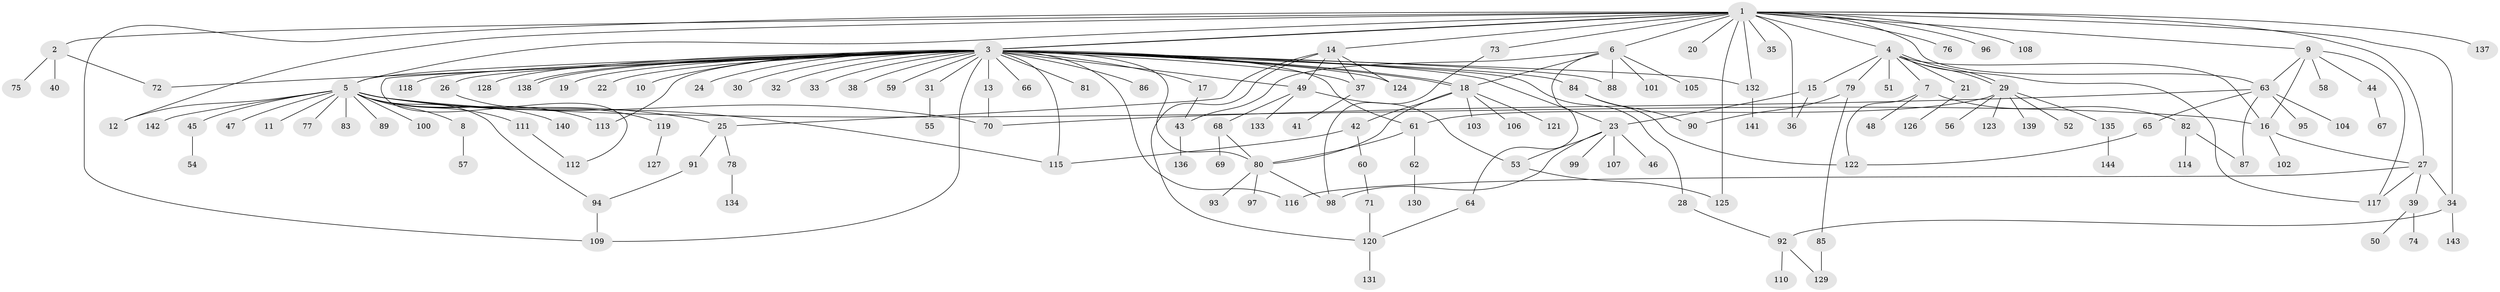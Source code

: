 // coarse degree distribution, {28: 0.008620689655172414, 4: 0.04310344827586207, 41: 0.008620689655172414, 11: 0.008620689655172414, 21: 0.008620689655172414, 2: 0.2413793103448276, 6: 0.05172413793103448, 1: 0.5258620689655172, 3: 0.06896551724137931, 7: 0.017241379310344827, 8: 0.017241379310344827}
// Generated by graph-tools (version 1.1) at 2025/23/03/03/25 07:23:49]
// undirected, 144 vertices, 193 edges
graph export_dot {
graph [start="1"]
  node [color=gray90,style=filled];
  1;
  2;
  3;
  4;
  5;
  6;
  7;
  8;
  9;
  10;
  11;
  12;
  13;
  14;
  15;
  16;
  17;
  18;
  19;
  20;
  21;
  22;
  23;
  24;
  25;
  26;
  27;
  28;
  29;
  30;
  31;
  32;
  33;
  34;
  35;
  36;
  37;
  38;
  39;
  40;
  41;
  42;
  43;
  44;
  45;
  46;
  47;
  48;
  49;
  50;
  51;
  52;
  53;
  54;
  55;
  56;
  57;
  58;
  59;
  60;
  61;
  62;
  63;
  64;
  65;
  66;
  67;
  68;
  69;
  70;
  71;
  72;
  73;
  74;
  75;
  76;
  77;
  78;
  79;
  80;
  81;
  82;
  83;
  84;
  85;
  86;
  87;
  88;
  89;
  90;
  91;
  92;
  93;
  94;
  95;
  96;
  97;
  98;
  99;
  100;
  101;
  102;
  103;
  104;
  105;
  106;
  107;
  108;
  109;
  110;
  111;
  112;
  113;
  114;
  115;
  116;
  117;
  118;
  119;
  120;
  121;
  122;
  123;
  124;
  125;
  126;
  127;
  128;
  129;
  130;
  131;
  132;
  133;
  134;
  135;
  136;
  137;
  138;
  139;
  140;
  141;
  142;
  143;
  144;
  1 -- 2;
  1 -- 3;
  1 -- 3;
  1 -- 4;
  1 -- 5;
  1 -- 6;
  1 -- 9;
  1 -- 12;
  1 -- 14;
  1 -- 20;
  1 -- 27;
  1 -- 34;
  1 -- 35;
  1 -- 36;
  1 -- 63;
  1 -- 73;
  1 -- 76;
  1 -- 96;
  1 -- 108;
  1 -- 109;
  1 -- 125;
  1 -- 132;
  1 -- 137;
  2 -- 40;
  2 -- 72;
  2 -- 75;
  3 -- 5;
  3 -- 10;
  3 -- 13;
  3 -- 17;
  3 -- 18;
  3 -- 18;
  3 -- 19;
  3 -- 22;
  3 -- 23;
  3 -- 24;
  3 -- 26;
  3 -- 28;
  3 -- 30;
  3 -- 31;
  3 -- 32;
  3 -- 33;
  3 -- 37;
  3 -- 38;
  3 -- 49;
  3 -- 59;
  3 -- 61;
  3 -- 66;
  3 -- 72;
  3 -- 80;
  3 -- 81;
  3 -- 84;
  3 -- 86;
  3 -- 88;
  3 -- 109;
  3 -- 112;
  3 -- 113;
  3 -- 115;
  3 -- 116;
  3 -- 118;
  3 -- 124;
  3 -- 128;
  3 -- 132;
  3 -- 138;
  3 -- 138;
  4 -- 7;
  4 -- 15;
  4 -- 16;
  4 -- 21;
  4 -- 29;
  4 -- 29;
  4 -- 51;
  4 -- 79;
  4 -- 117;
  5 -- 8;
  5 -- 11;
  5 -- 12;
  5 -- 16;
  5 -- 25;
  5 -- 45;
  5 -- 47;
  5 -- 70;
  5 -- 77;
  5 -- 83;
  5 -- 89;
  5 -- 94;
  5 -- 100;
  5 -- 111;
  5 -- 113;
  5 -- 115;
  5 -- 140;
  5 -- 142;
  6 -- 18;
  6 -- 43;
  6 -- 64;
  6 -- 88;
  6 -- 101;
  6 -- 105;
  7 -- 48;
  7 -- 82;
  7 -- 122;
  8 -- 57;
  9 -- 16;
  9 -- 44;
  9 -- 58;
  9 -- 63;
  9 -- 117;
  13 -- 70;
  14 -- 25;
  14 -- 37;
  14 -- 49;
  14 -- 120;
  14 -- 124;
  15 -- 23;
  15 -- 36;
  16 -- 27;
  16 -- 102;
  17 -- 43;
  18 -- 42;
  18 -- 80;
  18 -- 103;
  18 -- 106;
  18 -- 121;
  21 -- 126;
  23 -- 46;
  23 -- 53;
  23 -- 98;
  23 -- 99;
  23 -- 107;
  25 -- 78;
  25 -- 91;
  26 -- 119;
  27 -- 34;
  27 -- 39;
  27 -- 116;
  27 -- 117;
  28 -- 92;
  29 -- 52;
  29 -- 56;
  29 -- 61;
  29 -- 123;
  29 -- 135;
  29 -- 139;
  31 -- 55;
  34 -- 92;
  34 -- 143;
  37 -- 41;
  39 -- 50;
  39 -- 74;
  42 -- 60;
  42 -- 115;
  43 -- 136;
  44 -- 67;
  45 -- 54;
  49 -- 53;
  49 -- 68;
  49 -- 133;
  53 -- 125;
  60 -- 71;
  61 -- 62;
  61 -- 80;
  62 -- 130;
  63 -- 65;
  63 -- 70;
  63 -- 87;
  63 -- 95;
  63 -- 104;
  64 -- 120;
  65 -- 122;
  68 -- 69;
  68 -- 80;
  71 -- 120;
  73 -- 98;
  78 -- 134;
  79 -- 85;
  79 -- 90;
  80 -- 93;
  80 -- 97;
  80 -- 98;
  82 -- 87;
  82 -- 114;
  84 -- 90;
  84 -- 122;
  85 -- 129;
  91 -- 94;
  92 -- 110;
  92 -- 129;
  94 -- 109;
  111 -- 112;
  119 -- 127;
  120 -- 131;
  132 -- 141;
  135 -- 144;
}
